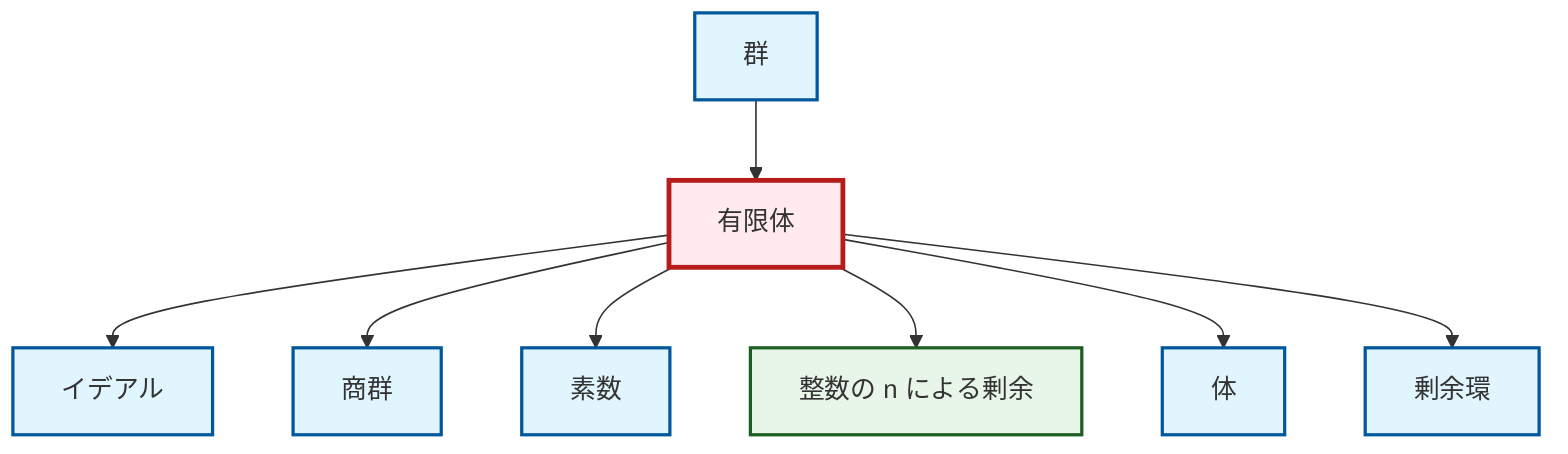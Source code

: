 graph TD
    classDef definition fill:#e1f5fe,stroke:#01579b,stroke-width:2px
    classDef theorem fill:#f3e5f5,stroke:#4a148c,stroke-width:2px
    classDef axiom fill:#fff3e0,stroke:#e65100,stroke-width:2px
    classDef example fill:#e8f5e9,stroke:#1b5e20,stroke-width:2px
    classDef current fill:#ffebee,stroke:#b71c1c,stroke-width:3px
    def-ideal["イデアル"]:::definition
    def-field["体"]:::definition
    def-quotient-ring["剰余環"]:::definition
    ex-finite-field["有限体"]:::example
    def-prime["素数"]:::definition
    ex-quotient-integers-mod-n["整数の n による剰余"]:::example
    def-group["群"]:::definition
    def-quotient-group["商群"]:::definition
    ex-finite-field --> def-ideal
    ex-finite-field --> def-quotient-group
    ex-finite-field --> def-prime
    ex-finite-field --> ex-quotient-integers-mod-n
    ex-finite-field --> def-field
    ex-finite-field --> def-quotient-ring
    def-group --> ex-finite-field
    class ex-finite-field current